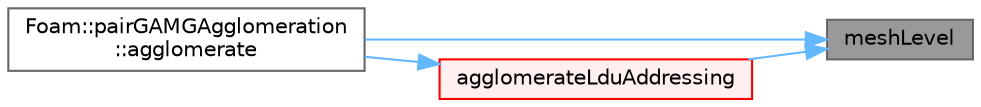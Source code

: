 digraph "meshLevel"
{
 // LATEX_PDF_SIZE
  bgcolor="transparent";
  edge [fontname=Helvetica,fontsize=10,labelfontname=Helvetica,labelfontsize=10];
  node [fontname=Helvetica,fontsize=10,shape=box,height=0.2,width=0.4];
  rankdir="RL";
  Node1 [id="Node000001",label="meshLevel",height=0.2,width=0.4,color="gray40", fillcolor="grey60", style="filled", fontcolor="black",tooltip=" "];
  Node1 -> Node2 [id="edge1_Node000001_Node000002",dir="back",color="steelblue1",style="solid",tooltip=" "];
  Node2 [id="Node000002",label="Foam::pairGAMGAgglomeration\l::agglomerate",height=0.2,width=0.4,color="grey40", fillcolor="white", style="filled",URL="$classFoam_1_1pairGAMGAgglomeration.html#a58a6d81e665e5ef71ae1eb965de92ca4",tooltip=" "];
  Node1 -> Node3 [id="edge2_Node000001_Node000003",dir="back",color="steelblue1",style="solid",tooltip=" "];
  Node3 [id="Node000003",label="agglomerateLduAddressing",height=0.2,width=0.4,color="red", fillcolor="#FFF0F0", style="filled",URL="$classFoam_1_1GAMGAgglomeration.html#a1f8676d38e3715d5330beb58b7883c90",tooltip=" "];
  Node3 -> Node2 [id="edge3_Node000003_Node000002",dir="back",color="steelblue1",style="solid",tooltip=" "];
}
